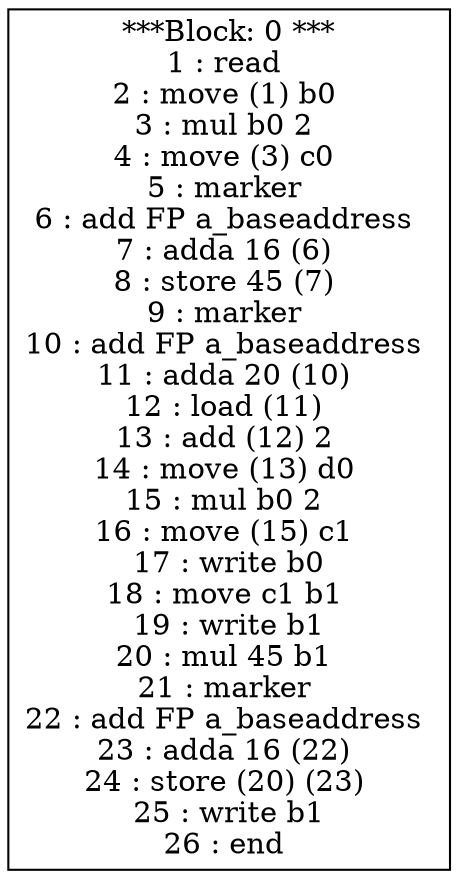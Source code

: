 digraph structs {
0 [shape=record,label="***Block: 0 ***\n1 : read \n2 : move (1) b0 \n3 : mul b0 2 \n4 : move (3) c0 \n5 : marker \n6 : add FP a_baseaddress \n7 : adda 16 (6) \n8 : store 45 (7) \n9 : marker \n10 : add FP a_baseaddress \n11 : adda 20 (10) \n12 : load (11) \n13 : add (12) 2 \n14 : move (13) d0 \n15 : mul b0 2 \n16 : move (15) c1 \n17 : write b0\n18 : move c1 b1 \n19 : write b1\n20 : mul 45 b1 \n21 : marker \n22 : add FP a_baseaddress \n23 : adda 16 (22) \n24 : store (20) (23) \n25 : write b1\n26 : end \n"]

}
